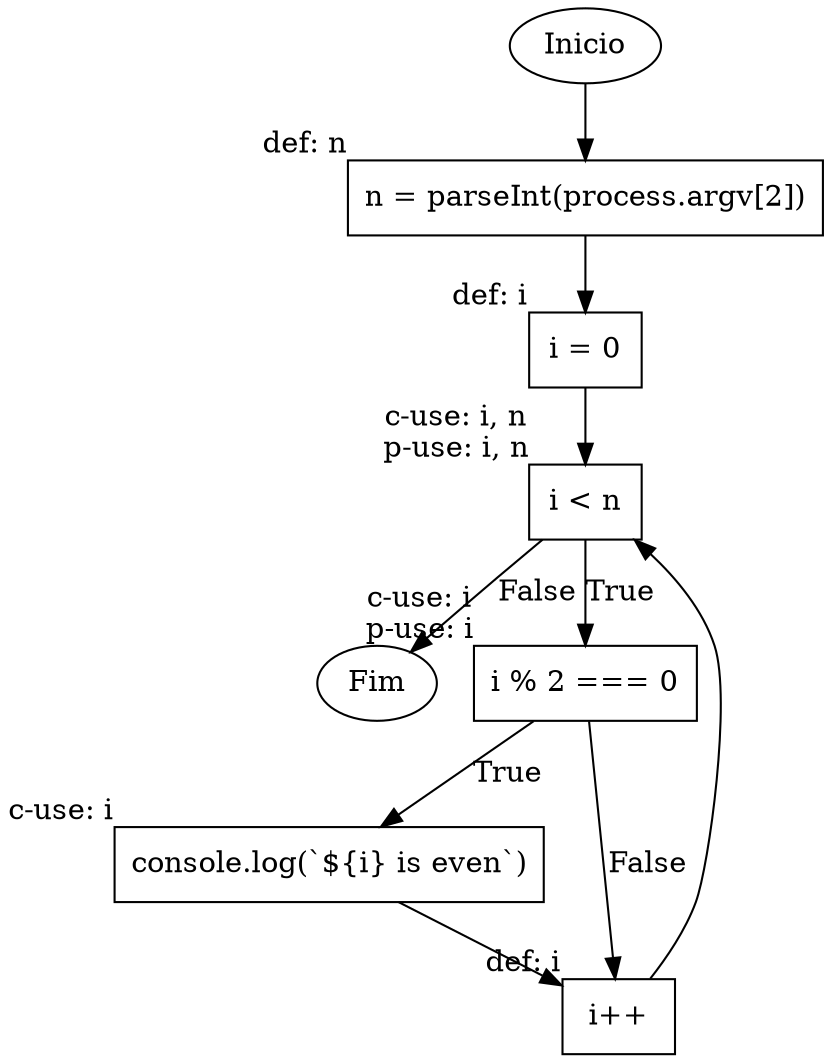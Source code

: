 digraph javascript {
    rankdir=TB;
    node [shape=box];

    // Nos
    start [label="Inicio", shape=ellipse];
    end [label="Fim", shape=ellipse];
    node1 [label="n = parseInt(process.argv[2])"];
    node2 [label="i = 0"];
    node3 [label="i < n"];
    node4 [label="i % 2 === 0"];
    node5 [label="console.log(`${i} is even`)"];
    node6 [label="i++"];

    // Arestas de controle
    start -> node1;
    node1 -> node2;
    node2 -> node3;
    node3 -> node4 [label="True"];
    node3 -> end [label="False"];
    node4 -> node5 [label="True"];
    node4 -> node6 [label="False"];
    node5 -> node6;
    node6 -> node3;

    // Fluxo de dados (definicoes e usos)
    node1 [xlabel="def: n"];
    node2 [xlabel="def: i"];
    node3 [xlabel="c-use: i, n\np-use: i, n"];
    node4 [xlabel="c-use: i\np-use: i"];
    node5 [xlabel="c-use: i"];
    node6 [xlabel="def: i"];

    // Caminhos inviaveis: Nenhum identificado
    // (Se houvesse, seriam marcados em vermelho)
}